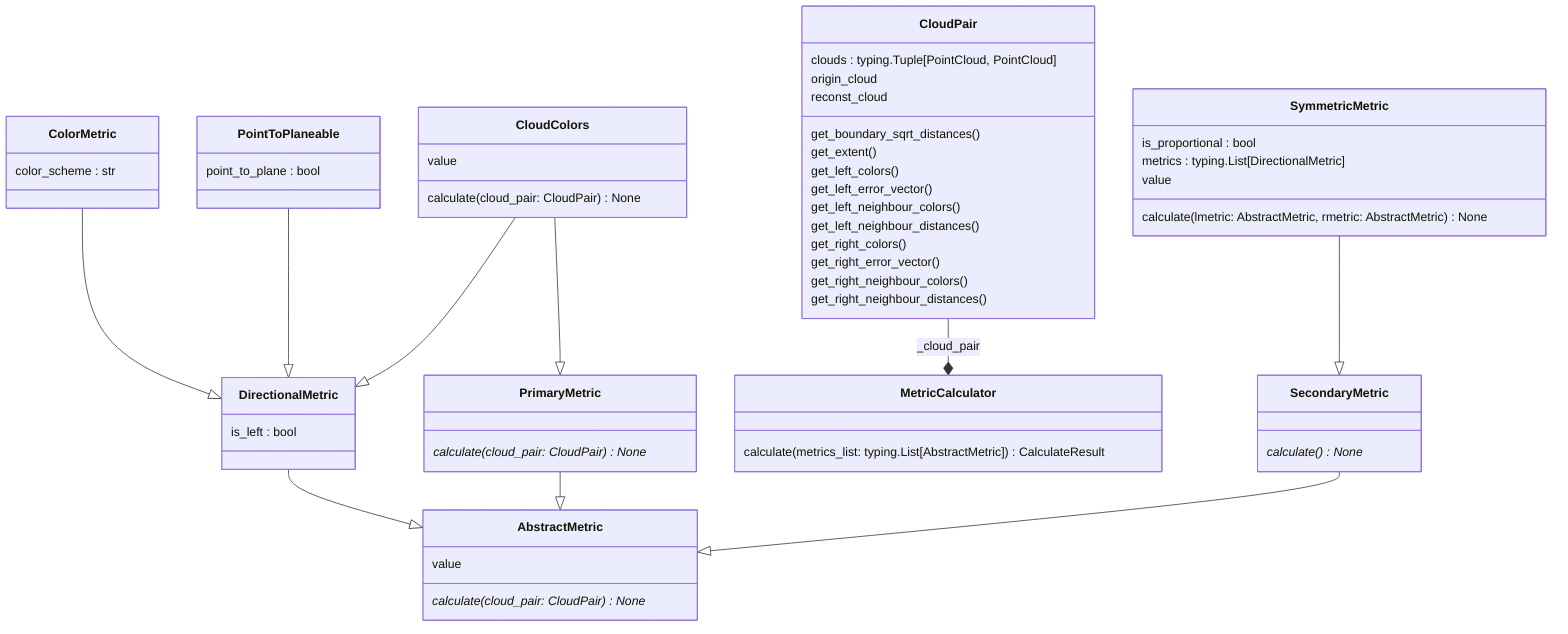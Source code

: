 classDiagram
  class AbstractMetric {
    value
    calculate(cloud_pair: CloudPair)* None
  }
  class CloudPair {
    clouds : typing.Tuple[PointCloud, PointCloud]
    origin_cloud
    reconst_cloud
    get_boundary_sqrt_distances()
    get_extent()
    get_left_colors()
    get_left_error_vector()
    get_left_neighbour_colors()
    get_left_neighbour_distances()
    get_right_colors()
    get_right_error_vector()
    get_right_neighbour_colors()
    get_right_neighbour_distances()
  }
  class ColorMetric {
    color_scheme : str
  }
  class DirectionalMetric {
    is_left : bool
  }
  class MetricCalculator {
    calculate(metrics_list: typing.List[AbstractMetric]) CalculateResult
  }
  class PointToPlaneable {
    point_to_plane : bool
  }
  class PrimaryMetric {
    calculate(cloud_pair: CloudPair)* None
  }
  class SecondaryMetric {
    calculate()* None
  }
  class SymmetricMetric {
    is_proportional : bool
    metrics : typing.List[DirectionalMetric]
    value
    calculate(lmetric: AbstractMetric, rmetric: AbstractMetric) None
  }
  class CloudColors {
    value
    calculate(cloud_pair: CloudPair) None
  }
  CloudColors --|> DirectionalMetric
  CloudColors --|> PrimaryMetric
  ColorMetric --|> DirectionalMetric
  DirectionalMetric --|> AbstractMetric
  PointToPlaneable --|> DirectionalMetric
  PrimaryMetric --|> AbstractMetric
  SecondaryMetric --|> AbstractMetric
  SymmetricMetric --|> SecondaryMetric
  CloudPair --* MetricCalculator : _cloud_pair